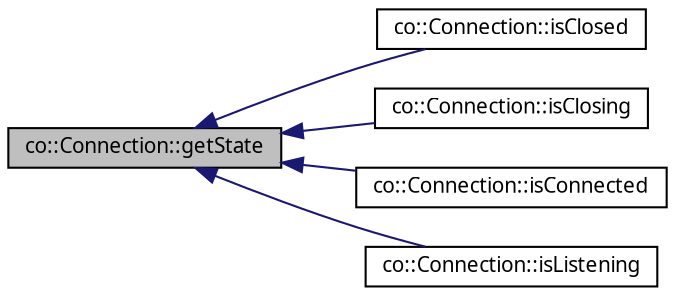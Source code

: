 digraph "co::Connection::getState"
{
  edge [fontname="Sans",fontsize="10",labelfontname="Sans",labelfontsize="10"];
  node [fontname="Sans",fontsize="10",shape=record];
  rankdir="LR";
  Node1 [label="co::Connection::getState",height=0.2,width=0.4,color="black", fillcolor="grey75", style="filled" fontcolor="black"];
  Node1 -> Node2 [dir="back",color="midnightblue",fontsize="10",style="solid",fontname="Sans"];
  Node2 [label="co::Connection::isClosed",height=0.2,width=0.4,color="black", fillcolor="white", style="filled",URL="$classco_1_1Connection.html#ae8aa84a77b1b7288d686b4b4a58bc611"];
  Node1 -> Node3 [dir="back",color="midnightblue",fontsize="10",style="solid",fontname="Sans"];
  Node3 [label="co::Connection::isClosing",height=0.2,width=0.4,color="black", fillcolor="white", style="filled",URL="$classco_1_1Connection.html#aac76acc298b444b75085dcd4b67fa6b0"];
  Node1 -> Node4 [dir="back",color="midnightblue",fontsize="10",style="solid",fontname="Sans"];
  Node4 [label="co::Connection::isConnected",height=0.2,width=0.4,color="black", fillcolor="white", style="filled",URL="$classco_1_1Connection.html#aa3467ce39ac68d2add5b9168676d66db"];
  Node1 -> Node5 [dir="back",color="midnightblue",fontsize="10",style="solid",fontname="Sans"];
  Node5 [label="co::Connection::isListening",height=0.2,width=0.4,color="black", fillcolor="white", style="filled",URL="$classco_1_1Connection.html#a340c6fb3736456cb1f344da26588caae"];
}
